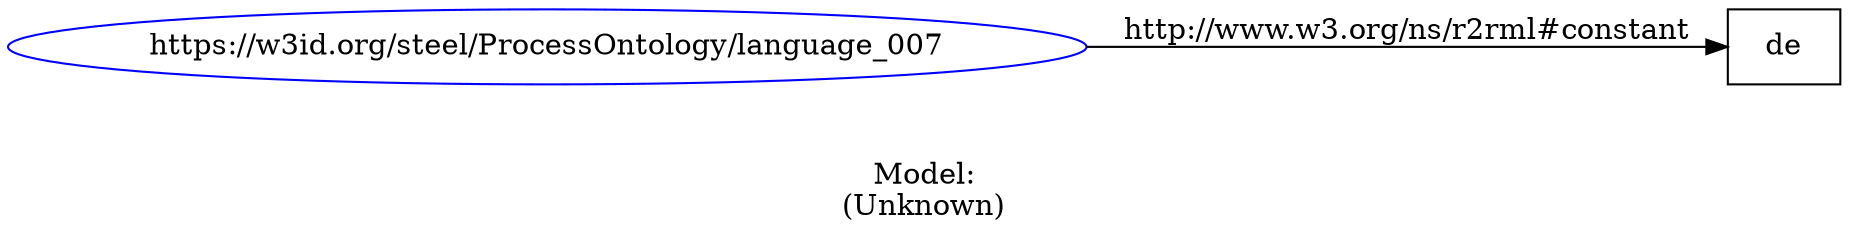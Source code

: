 digraph {
	rankdir = LR;
	charset="utf-8";

	"Rhttps://w3id.org/steel/ProcessOntology/language_007" -> "Lde" [ label="http://www.w3.org/ns/r2rml#constant" ];

	// Resources
	"Rhttps://w3id.org/steel/ProcessOntology/language_007" [ label="https://w3id.org/steel/ProcessOntology/language_007", shape = ellipse, color = blue ];

	// Anonymous nodes

	// Literals
	"Lde" [ label="de", shape = record ];

	label="\n\nModel:\n(Unknown)";
}
